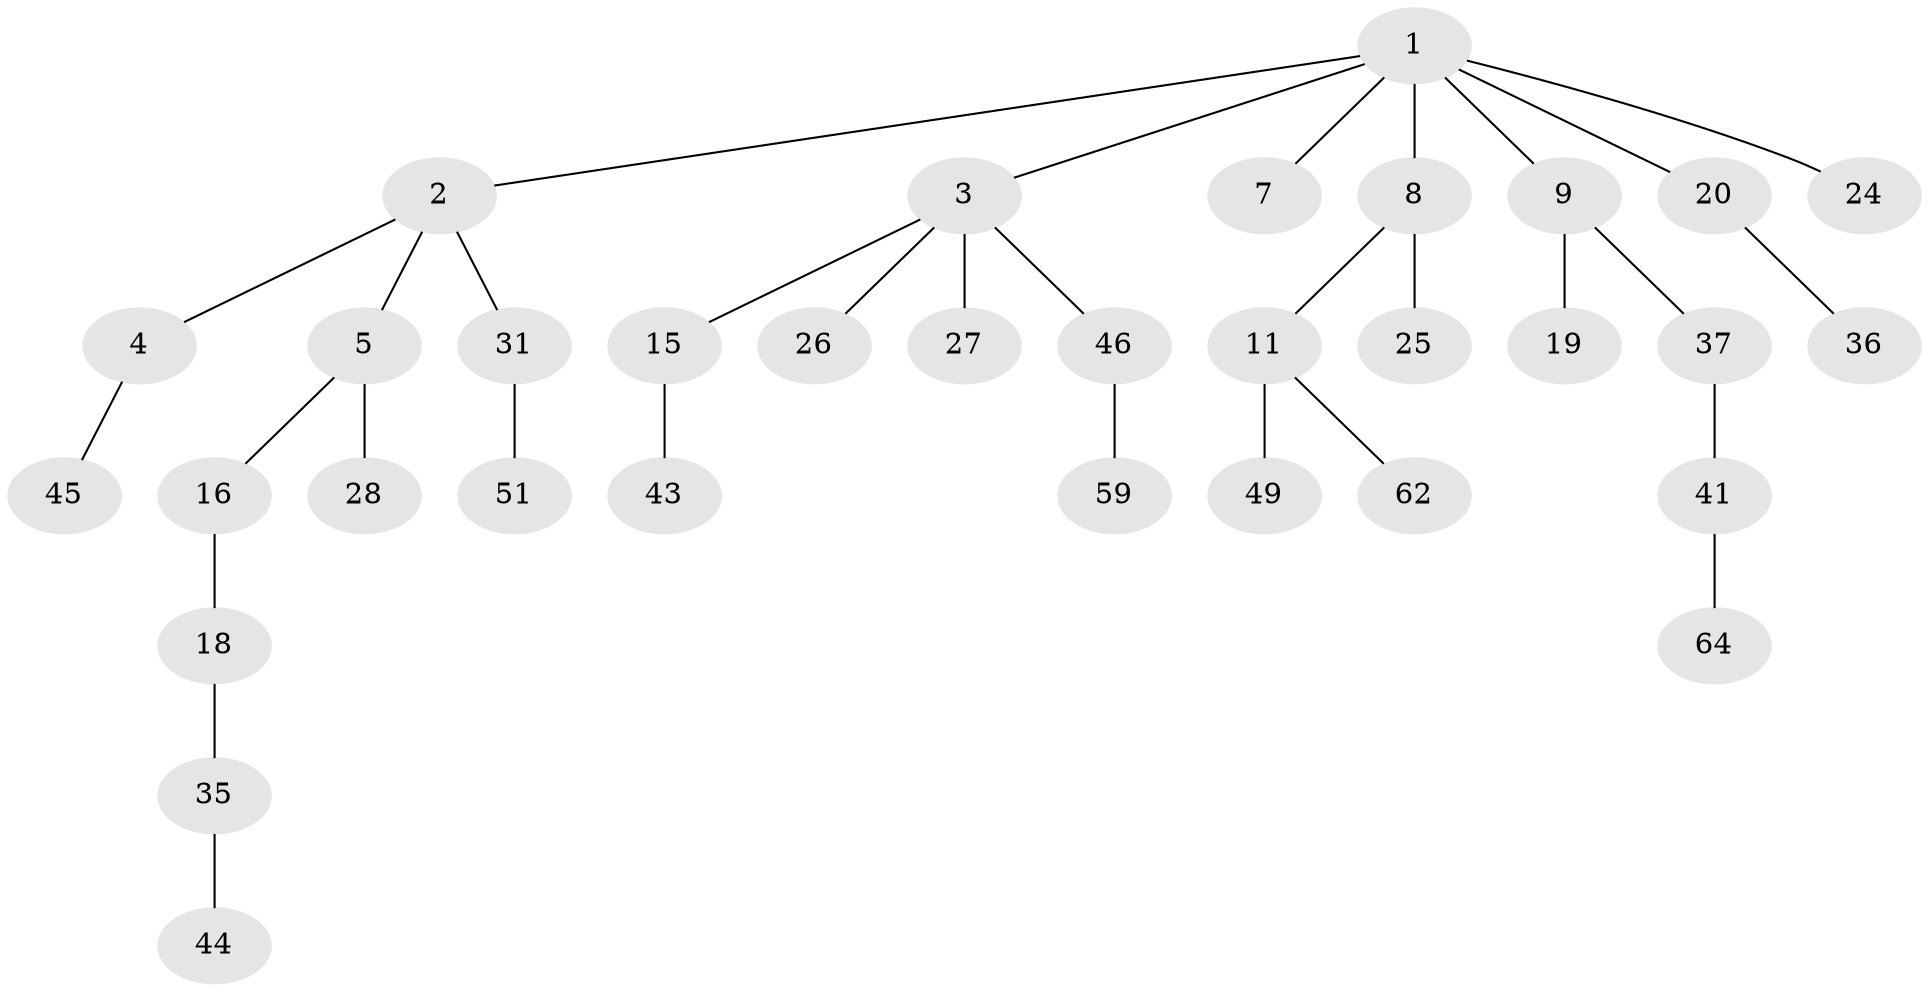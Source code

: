 // original degree distribution, {7: 0.014925373134328358, 4: 0.07462686567164178, 3: 0.11940298507462686, 5: 0.029850746268656716, 1: 0.4626865671641791, 2: 0.29850746268656714}
// Generated by graph-tools (version 1.1) at 2025/15/03/09/25 04:15:22]
// undirected, 33 vertices, 32 edges
graph export_dot {
graph [start="1"]
  node [color=gray90,style=filled];
  1;
  2;
  3 [super="+10+13"];
  4 [super="+22"];
  5 [super="+6+23"];
  7 [super="+60"];
  8 [super="+34+54+17"];
  9;
  11 [super="+14"];
  15 [super="+32+40"];
  16 [super="+56+52"];
  18;
  19 [super="+29+30"];
  20;
  24;
  25 [super="+65"];
  26;
  27 [super="+33"];
  28 [super="+57+58+67"];
  31;
  35;
  36 [super="+63"];
  37 [super="+38"];
  41 [super="+42+53"];
  43;
  44;
  45 [super="+66"];
  46;
  49 [super="+50"];
  51;
  59;
  62;
  64;
  1 -- 2;
  1 -- 3;
  1 -- 7;
  1 -- 8;
  1 -- 9;
  1 -- 20;
  1 -- 24;
  2 -- 4;
  2 -- 5;
  2 -- 31;
  3 -- 46;
  3 -- 27;
  3 -- 26;
  3 -- 15;
  4 -- 45;
  5 -- 16;
  5 -- 28;
  8 -- 11;
  8 -- 25;
  9 -- 19;
  9 -- 37;
  11 -- 49;
  11 -- 62;
  15 -- 43;
  16 -- 18;
  18 -- 35;
  20 -- 36;
  31 -- 51;
  35 -- 44;
  37 -- 41;
  41 -- 64;
  46 -- 59;
}
